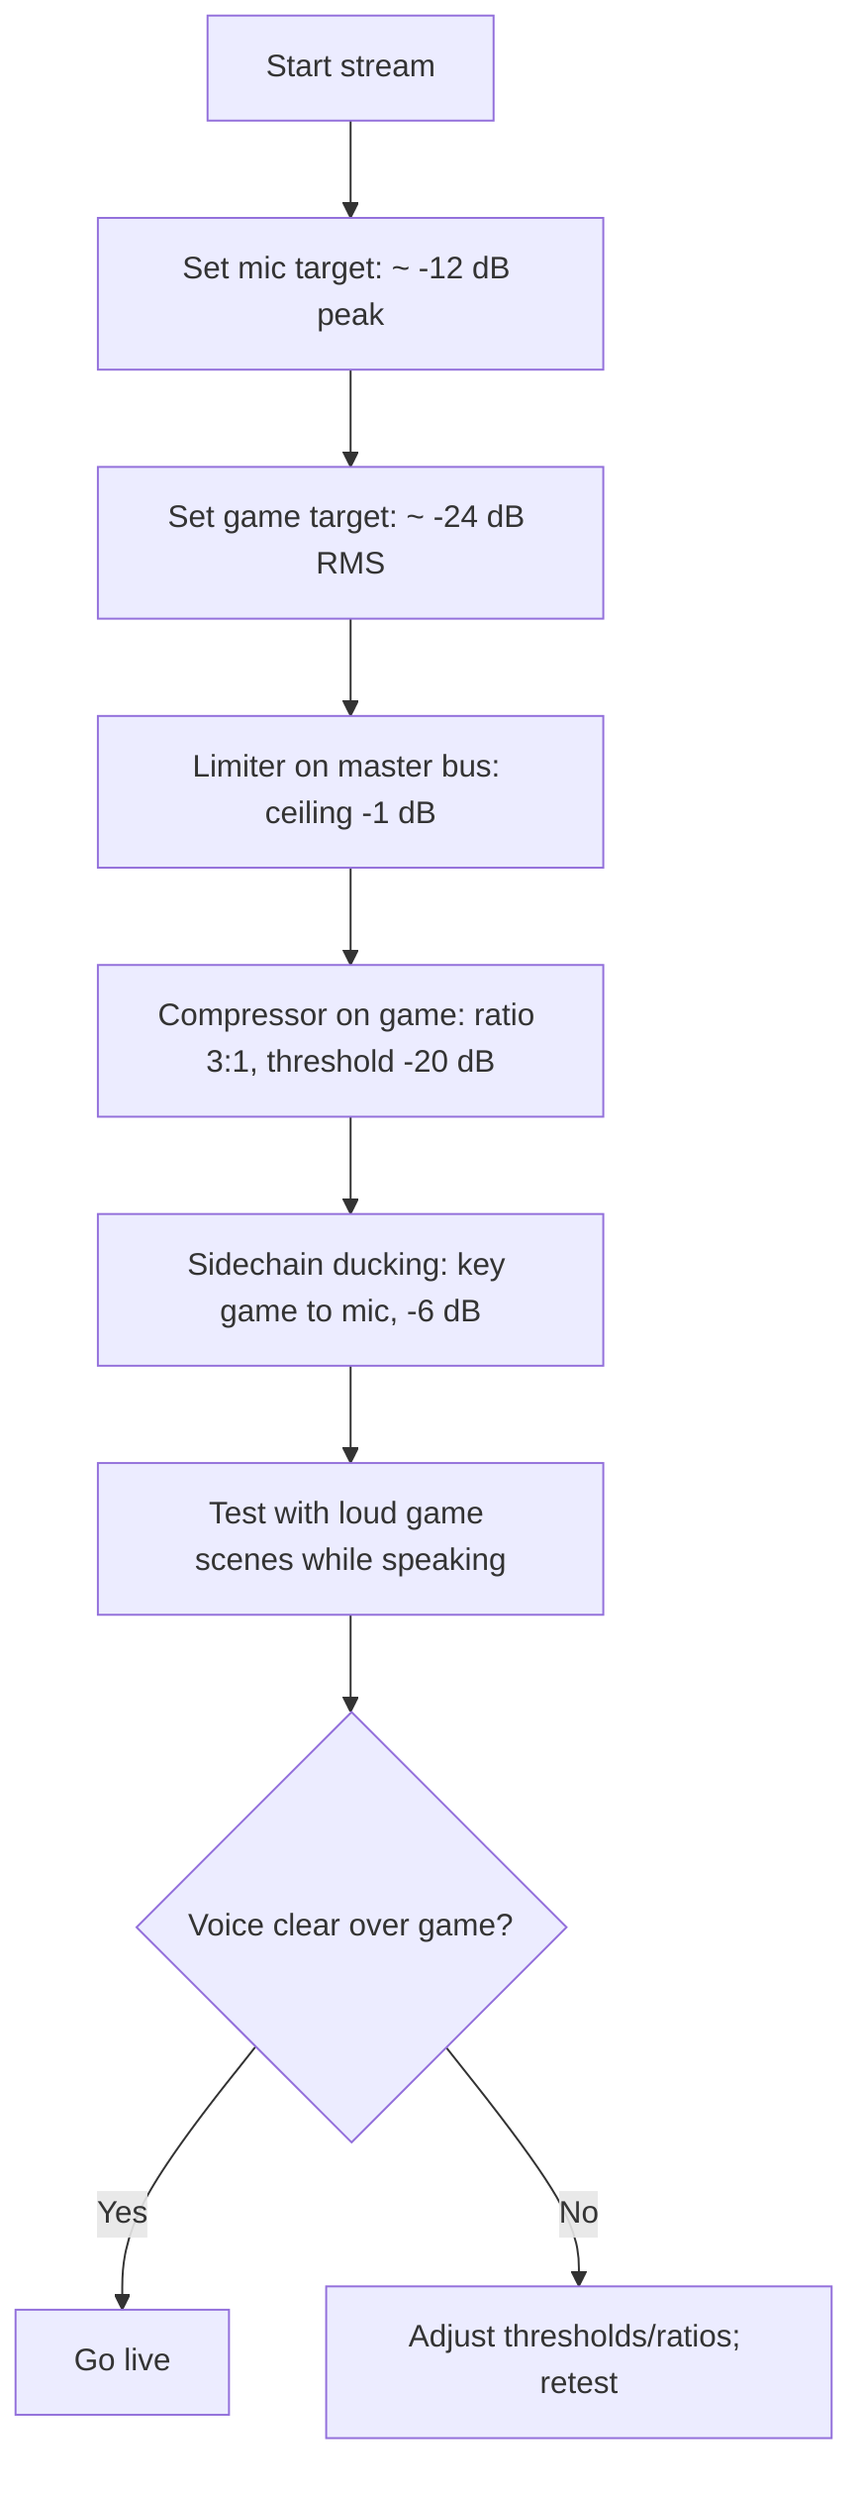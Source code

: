 flowchart TB
  A[Start stream] --> B[Set mic target: ~ -12 dB peak]
  B --> C[Set game target: ~ -24 dB RMS]
  C --> D[Limiter on master bus: ceiling -1 dB]
  D --> E[Compressor on game: ratio 3:1, threshold -20 dB]
  E --> F[Sidechain ducking: key game to mic, -6 dB]
  F --> G[Test with loud game scenes while speaking]
  G --> H{Voice clear over game?}
  H -->|Yes| I[Go live]
  H -->|No| J[Adjust thresholds/ratios; retest]
